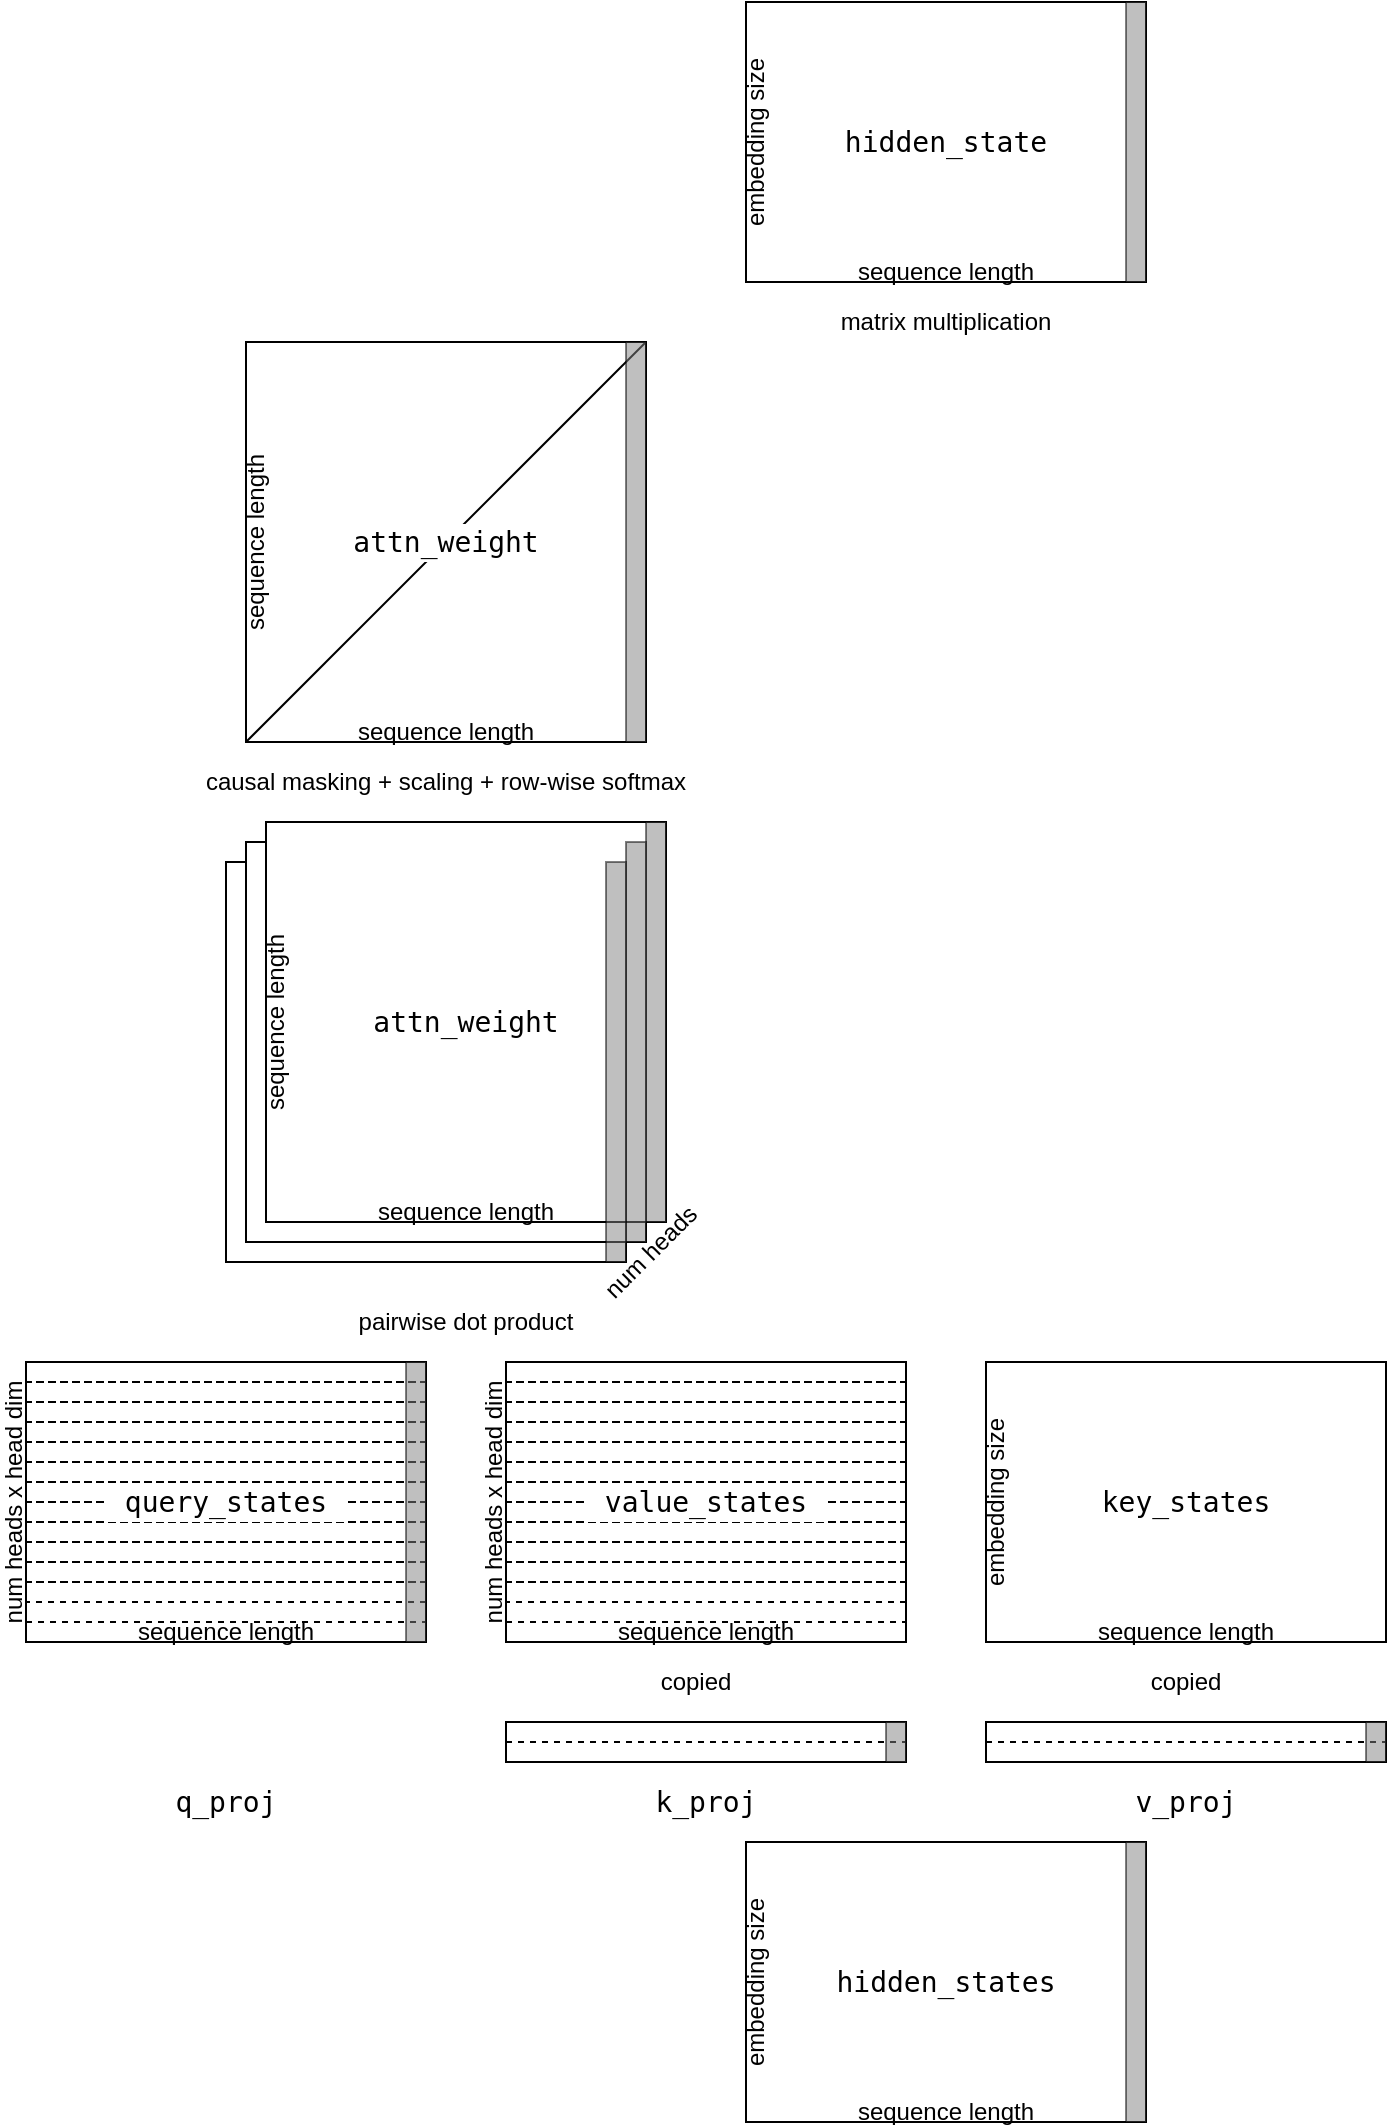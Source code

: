 <mxfile version="25.0.3">
  <diagram id="u1GmasTMBnHDjQ_4ipYR" name="diagram">
    <mxGraphModel dx="2074" dy="1155" grid="1" gridSize="10" guides="1" tooltips="1" connect="1" arrows="1" fold="1" page="1" pageScale="1" pageWidth="850" pageHeight="1100" math="0" shadow="0">
      <root>
        <mxCell id="0" />
        <mxCell id="1" parent="0" />
        <mxCell id="IWkwQokuJmNbkloqFcf0-1" value="fir" style="rounded=0;whiteSpace=wrap;html=1;fillColor=none;" vertex="1" parent="1">
          <mxGeometry x="410" y="950" width="200" height="140" as="geometry" />
        </mxCell>
        <mxCell id="IWkwQokuJmNbkloqFcf0-2" value="" style="rounded=0;whiteSpace=wrap;html=1;fillColor=none;" vertex="1" parent="1">
          <mxGeometry x="50" y="710" width="200" height="140" as="geometry" />
        </mxCell>
        <mxCell id="IWkwQokuJmNbkloqFcf0-3" value="" style="rounded=0;whiteSpace=wrap;html=1;fillColor=none;" vertex="1" parent="1">
          <mxGeometry x="530" y="710" width="200" height="140" as="geometry" />
        </mxCell>
        <mxCell id="IWkwQokuJmNbkloqFcf0-4" value="" style="rounded=0;whiteSpace=wrap;html=1;fillColor=none;" vertex="1" parent="1">
          <mxGeometry x="290" y="890" width="200" height="20" as="geometry" />
        </mxCell>
        <mxCell id="IWkwQokuJmNbkloqFcf0-5" value="" style="rounded=0;whiteSpace=wrap;html=1;fillColor=none;" vertex="1" parent="1">
          <mxGeometry x="530" y="890" width="200" height="20" as="geometry" />
        </mxCell>
        <mxCell id="IWkwQokuJmNbkloqFcf0-7" value="" style="rounded=0;whiteSpace=wrap;html=1;fillColor=none;" vertex="1" parent="1">
          <mxGeometry x="410" y="30" width="200" height="140" as="geometry" />
        </mxCell>
        <mxCell id="IWkwQokuJmNbkloqFcf0-8" value="pairwise dot product" style="text;html=1;align=center;verticalAlign=middle;whiteSpace=wrap;rounded=0;fillColor=none;" vertex="1" parent="1">
          <mxGeometry x="195" y="670" width="150" height="40" as="geometry" />
        </mxCell>
        <mxCell id="IWkwQokuJmNbkloqFcf0-9" value="&lt;pre style=&quot;box-sizing: border-box; overflow: auto; font-size: 14px; padding: 1px 0px; margin-top: 0px; margin-bottom: 0px; line-height: inherit; word-break: break-all; overflow-wrap: break-word; background-color: rgb(255, 255, 255); border: 0px; border-radius: 0px; text-wrap-mode: wrap; vertical-align: baseline; text-align: left;&quot;&gt;v_proj&lt;/pre&gt;" style="text;html=1;align=center;verticalAlign=middle;whiteSpace=wrap;rounded=0;fillColor=none;" vertex="1" parent="1">
          <mxGeometry x="530" y="910" width="200" height="40" as="geometry" />
        </mxCell>
        <mxCell id="IWkwQokuJmNbkloqFcf0-10" value="&lt;pre style=&quot;box-sizing: border-box; overflow: auto; font-size: 14px; padding: 1px 0px; margin-top: 0px; margin-bottom: 0px; line-height: inherit; word-break: break-all; overflow-wrap: break-word; background-color: rgb(255, 255, 255); border: 0px; border-radius: 0px; text-wrap-mode: wrap; vertical-align: baseline; text-align: left;&quot;&gt;k_proj&lt;/pre&gt;" style="text;html=1;align=center;verticalAlign=middle;whiteSpace=wrap;rounded=0;fillColor=none;" vertex="1" parent="1">
          <mxGeometry x="290" y="910" width="200" height="40" as="geometry" />
        </mxCell>
        <mxCell id="IWkwQokuJmNbkloqFcf0-11" value="&lt;pre style=&quot;box-sizing: border-box; overflow: auto; font-size: 14px; padding: 1px 0px; margin-top: 0px; margin-bottom: 0px; line-height: inherit; word-break: break-all; overflow-wrap: break-word; background-color: rgb(255, 255, 255); border: 0px; border-radius: 0px; text-wrap-mode: wrap; vertical-align: baseline; text-align: left;&quot;&gt;q_proj&lt;/pre&gt;" style="text;html=1;align=center;verticalAlign=middle;whiteSpace=wrap;rounded=0;fillColor=none;" vertex="1" parent="1">
          <mxGeometry x="50" y="910" width="200" height="40" as="geometry" />
        </mxCell>
        <mxCell id="IWkwQokuJmNbkloqFcf0-13" value="copied" style="text;html=1;align=center;verticalAlign=middle;whiteSpace=wrap;rounded=0;fillColor=none;" vertex="1" parent="1">
          <mxGeometry x="310" y="850" width="150" height="40" as="geometry" />
        </mxCell>
        <mxCell id="IWkwQokuJmNbkloqFcf0-14" value="copied" style="text;html=1;align=center;verticalAlign=middle;whiteSpace=wrap;rounded=0;fillColor=none;" vertex="1" parent="1">
          <mxGeometry x="555" y="850" width="150" height="40" as="geometry" />
        </mxCell>
        <mxCell id="IWkwQokuJmNbkloqFcf0-15" value="matrix multiplication" style="text;html=1;align=center;verticalAlign=middle;whiteSpace=wrap;rounded=0;fillColor=none;" vertex="1" parent="1">
          <mxGeometry x="435" y="170" width="150" height="40" as="geometry" />
        </mxCell>
        <mxCell id="IWkwQokuJmNbkloqFcf0-16" value="sequence length" style="text;html=1;align=center;verticalAlign=middle;whiteSpace=wrap;rounded=0;fillColor=none;" vertex="1" parent="1">
          <mxGeometry x="410" y="1080" width="200" height="10" as="geometry" />
        </mxCell>
        <mxCell id="IWkwQokuJmNbkloqFcf0-17" value="embedding size" style="rounded=0;whiteSpace=wrap;html=1;rotation=-90;strokeColor=none;fillColor=none;" vertex="1" parent="1">
          <mxGeometry x="345" y="1015" width="140" height="10" as="geometry" />
        </mxCell>
        <mxCell id="IWkwQokuJmNbkloqFcf0-18" value="embedding size" style="rounded=0;whiteSpace=wrap;html=1;rotation=-90;strokeColor=none;fillColor=none;" vertex="1" parent="1">
          <mxGeometry x="465" y="775" width="140" height="10" as="geometry" />
        </mxCell>
        <mxCell id="IWkwQokuJmNbkloqFcf0-23" value="" style="rounded=0;whiteSpace=wrap;html=1;dashed=1;fillColor=none;" vertex="1" parent="1">
          <mxGeometry x="50" y="710" width="200" height="10" as="geometry" />
        </mxCell>
        <mxCell id="IWkwQokuJmNbkloqFcf0-24" value="sequence length" style="text;html=1;align=center;verticalAlign=middle;whiteSpace=wrap;rounded=0;fillColor=none;" vertex="1" parent="1">
          <mxGeometry x="530" y="840" width="200" height="10" as="geometry" />
        </mxCell>
        <mxCell id="IWkwQokuJmNbkloqFcf0-25" value="sequence length" style="text;html=1;align=center;verticalAlign=middle;whiteSpace=wrap;rounded=0;fillColor=none;" vertex="1" parent="1">
          <mxGeometry x="50" y="840" width="200" height="10" as="geometry" />
        </mxCell>
        <mxCell id="IWkwQokuJmNbkloqFcf0-28" value="" style="rounded=0;whiteSpace=wrap;html=1;dashed=1;fillColor=none;" vertex="1" parent="1">
          <mxGeometry x="50" y="720" width="200" height="10" as="geometry" />
        </mxCell>
        <mxCell id="IWkwQokuJmNbkloqFcf0-29" value="" style="rounded=0;whiteSpace=wrap;html=1;dashed=1;fillColor=none;" vertex="1" parent="1">
          <mxGeometry x="50" y="730" width="200" height="10" as="geometry" />
        </mxCell>
        <mxCell id="IWkwQokuJmNbkloqFcf0-30" value="" style="rounded=0;whiteSpace=wrap;html=1;dashed=1;fillColor=none;" vertex="1" parent="1">
          <mxGeometry x="50" y="740" width="200" height="10" as="geometry" />
        </mxCell>
        <mxCell id="IWkwQokuJmNbkloqFcf0-31" value="" style="rounded=0;whiteSpace=wrap;html=1;dashed=1;fillColor=none;" vertex="1" parent="1">
          <mxGeometry x="50" y="750" width="200" height="10" as="geometry" />
        </mxCell>
        <mxCell id="IWkwQokuJmNbkloqFcf0-32" value="" style="rounded=0;whiteSpace=wrap;html=1;dashed=1;fillColor=none;" vertex="1" parent="1">
          <mxGeometry x="50" y="760" width="200" height="10" as="geometry" />
        </mxCell>
        <mxCell id="IWkwQokuJmNbkloqFcf0-33" value="" style="rounded=0;whiteSpace=wrap;html=1;dashed=1;fillColor=none;" vertex="1" parent="1">
          <mxGeometry x="50" y="770" width="200" height="10" as="geometry" />
        </mxCell>
        <mxCell id="IWkwQokuJmNbkloqFcf0-34" value="" style="rounded=0;whiteSpace=wrap;html=1;dashed=1;fillColor=none;" vertex="1" parent="1">
          <mxGeometry x="50" y="780" width="200" height="10" as="geometry" />
        </mxCell>
        <mxCell id="IWkwQokuJmNbkloqFcf0-35" value="" style="rounded=0;whiteSpace=wrap;html=1;dashed=1;fillColor=none;" vertex="1" parent="1">
          <mxGeometry x="50" y="790" width="200" height="10" as="geometry" />
        </mxCell>
        <mxCell id="IWkwQokuJmNbkloqFcf0-36" value="" style="rounded=0;whiteSpace=wrap;html=1;dashed=1;fillColor=none;" vertex="1" parent="1">
          <mxGeometry x="50" y="800" width="200" height="10" as="geometry" />
        </mxCell>
        <mxCell id="IWkwQokuJmNbkloqFcf0-37" value="" style="rounded=0;whiteSpace=wrap;html=1;dashed=1;fillColor=none;" vertex="1" parent="1">
          <mxGeometry x="50" y="810" width="200" height="10" as="geometry" />
        </mxCell>
        <mxCell id="IWkwQokuJmNbkloqFcf0-38" value="" style="rounded=0;whiteSpace=wrap;html=1;dashed=1;fillColor=none;" vertex="1" parent="1">
          <mxGeometry x="50" y="820" width="200" height="10" as="geometry" />
        </mxCell>
        <mxCell id="IWkwQokuJmNbkloqFcf0-39" value="" style="rounded=0;whiteSpace=wrap;html=1;dashed=1;fillColor=none;" vertex="1" parent="1">
          <mxGeometry x="50" y="840" width="200" height="10" as="geometry" />
        </mxCell>
        <mxCell id="IWkwQokuJmNbkloqFcf0-40" value="" style="rounded=0;whiteSpace=wrap;html=1;fillColor=none;" vertex="1" parent="1">
          <mxGeometry x="290" y="710" width="200" height="140" as="geometry" />
        </mxCell>
        <mxCell id="IWkwQokuJmNbkloqFcf0-41" value="" style="rounded=0;whiteSpace=wrap;html=1;dashed=1;fillColor=none;" vertex="1" parent="1">
          <mxGeometry x="290" y="710" width="200" height="10" as="geometry" />
        </mxCell>
        <mxCell id="IWkwQokuJmNbkloqFcf0-42" value="sequence length" style="text;html=1;align=center;verticalAlign=middle;whiteSpace=wrap;rounded=0;fillColor=none;" vertex="1" parent="1">
          <mxGeometry x="290" y="840" width="200" height="10" as="geometry" />
        </mxCell>
        <mxCell id="IWkwQokuJmNbkloqFcf0-43" value="" style="rounded=0;whiteSpace=wrap;html=1;dashed=1;fillColor=none;" vertex="1" parent="1">
          <mxGeometry x="290" y="720" width="200" height="10" as="geometry" />
        </mxCell>
        <mxCell id="IWkwQokuJmNbkloqFcf0-44" value="" style="rounded=0;whiteSpace=wrap;html=1;dashed=1;fillColor=none;" vertex="1" parent="1">
          <mxGeometry x="290" y="730" width="200" height="10" as="geometry" />
        </mxCell>
        <mxCell id="IWkwQokuJmNbkloqFcf0-45" value="" style="rounded=0;whiteSpace=wrap;html=1;dashed=1;fillColor=none;" vertex="1" parent="1">
          <mxGeometry x="290" y="740" width="200" height="10" as="geometry" />
        </mxCell>
        <mxCell id="IWkwQokuJmNbkloqFcf0-46" value="" style="rounded=0;whiteSpace=wrap;html=1;dashed=1;fillColor=none;" vertex="1" parent="1">
          <mxGeometry x="290" y="750" width="200" height="10" as="geometry" />
        </mxCell>
        <mxCell id="IWkwQokuJmNbkloqFcf0-47" value="" style="rounded=0;whiteSpace=wrap;html=1;dashed=1;fillColor=none;" vertex="1" parent="1">
          <mxGeometry x="290" y="760" width="200" height="10" as="geometry" />
        </mxCell>
        <mxCell id="IWkwQokuJmNbkloqFcf0-48" value="" style="rounded=0;whiteSpace=wrap;html=1;dashed=1;fillColor=none;" vertex="1" parent="1">
          <mxGeometry x="290" y="770" width="200" height="10" as="geometry" />
        </mxCell>
        <mxCell id="IWkwQokuJmNbkloqFcf0-49" value="" style="rounded=0;whiteSpace=wrap;html=1;dashed=1;fillColor=none;" vertex="1" parent="1">
          <mxGeometry x="290" y="780" width="200" height="10" as="geometry" />
        </mxCell>
        <mxCell id="IWkwQokuJmNbkloqFcf0-50" value="" style="rounded=0;whiteSpace=wrap;html=1;dashed=1;fillColor=none;" vertex="1" parent="1">
          <mxGeometry x="290" y="790" width="200" height="10" as="geometry" />
        </mxCell>
        <mxCell id="IWkwQokuJmNbkloqFcf0-51" value="" style="rounded=0;whiteSpace=wrap;html=1;dashed=1;fillColor=none;" vertex="1" parent="1">
          <mxGeometry x="290" y="800" width="200" height="10" as="geometry" />
        </mxCell>
        <mxCell id="IWkwQokuJmNbkloqFcf0-52" value="" style="rounded=0;whiteSpace=wrap;html=1;dashed=1;fillColor=none;" vertex="1" parent="1">
          <mxGeometry x="290" y="810" width="200" height="10" as="geometry" />
        </mxCell>
        <mxCell id="IWkwQokuJmNbkloqFcf0-53" value="" style="rounded=0;whiteSpace=wrap;html=1;dashed=1;fillColor=none;" vertex="1" parent="1">
          <mxGeometry x="290" y="820" width="200" height="10" as="geometry" />
        </mxCell>
        <mxCell id="IWkwQokuJmNbkloqFcf0-54" value="" style="rounded=0;whiteSpace=wrap;html=1;dashed=1;fillColor=none;" vertex="1" parent="1">
          <mxGeometry x="290" y="840" width="200" height="10" as="geometry" />
        </mxCell>
        <mxCell id="IWkwQokuJmNbkloqFcf0-55" value="" style="rounded=0;whiteSpace=wrap;html=1;dashed=1;fillColor=none;" vertex="1" parent="1">
          <mxGeometry x="290" y="900" width="200" height="10" as="geometry" />
        </mxCell>
        <mxCell id="IWkwQokuJmNbkloqFcf0-56" value="" style="rounded=0;whiteSpace=wrap;html=1;dashed=1;fillColor=none;" vertex="1" parent="1">
          <mxGeometry x="530" y="900" width="200" height="10" as="geometry" />
        </mxCell>
        <mxCell id="IWkwQokuJmNbkloqFcf0-58" value="num heads x head dim" style="rounded=0;whiteSpace=wrap;html=1;rotation=-90;strokeColor=none;fillColor=none;" vertex="1" parent="1">
          <mxGeometry x="214" y="775" width="140" height="10" as="geometry" />
        </mxCell>
        <mxCell id="IWkwQokuJmNbkloqFcf0-59" value="num heads x head dim" style="rounded=0;whiteSpace=wrap;html=1;rotation=-90;strokeColor=none;fillColor=none;" vertex="1" parent="1">
          <mxGeometry x="-26" y="775" width="140" height="10" as="geometry" />
        </mxCell>
        <mxCell id="IWkwQokuJmNbkloqFcf0-62" value="sequence length" style="text;html=1;align=center;verticalAlign=middle;whiteSpace=wrap;rounded=0;fillColor=none;" vertex="1" parent="1">
          <mxGeometry x="410" y="160" width="200" height="10" as="geometry" />
        </mxCell>
        <mxCell id="IWkwQokuJmNbkloqFcf0-63" value="embedding size" style="rounded=0;whiteSpace=wrap;html=1;rotation=-90;strokeColor=none;fillColor=none;" vertex="1" parent="1">
          <mxGeometry x="345" y="95" width="140" height="10" as="geometry" />
        </mxCell>
        <mxCell id="IWkwQokuJmNbkloqFcf0-64" value="&lt;pre style=&quot;box-sizing: border-box; overflow: auto; font-size: 14px; padding: 1px 0px; margin-top: 0px; margin-bottom: 0px; line-height: inherit; word-break: break-all; overflow-wrap: break-word; background-color: rgb(255, 255, 255); border: 0px; border-radius: 0px; text-wrap-mode: wrap; vertical-align: baseline; text-align: left;&quot;&gt; hidden_states &lt;/pre&gt;" style="text;html=1;align=center;verticalAlign=middle;whiteSpace=wrap;rounded=0;fillColor=none;" vertex="1" parent="1">
          <mxGeometry x="410" y="1000" width="200" height="40" as="geometry" />
        </mxCell>
        <mxCell id="IWkwQokuJmNbkloqFcf0-65" value="&lt;pre style=&quot;box-sizing: border-box; overflow: auto; font-size: 14px; padding: 1px 0px; margin-top: 0px; margin-bottom: 0px; line-height: inherit; word-break: break-all; overflow-wrap: break-word; background-color: rgb(255, 255, 255); border: 0px; border-radius: 0px; text-wrap-mode: wrap; vertical-align: baseline; text-align: left;&quot;&gt; key_states &lt;/pre&gt;" style="text;html=1;align=center;verticalAlign=middle;whiteSpace=wrap;rounded=0;fillColor=none;" vertex="1" parent="1">
          <mxGeometry x="530" y="760" width="200" height="40" as="geometry" />
        </mxCell>
        <mxCell id="IWkwQokuJmNbkloqFcf0-66" value="&lt;pre style=&quot;box-sizing: border-box; overflow: auto; font-size: 14px; padding: 1px 0px; margin-top: 0px; margin-bottom: 0px; line-height: inherit; word-break: break-all; overflow-wrap: break-word; background-color: rgb(255, 255, 255); border: 0px; border-radius: 0px; text-wrap-mode: wrap; vertical-align: baseline; text-align: left;&quot;&gt; value_states &lt;/pre&gt;" style="text;html=1;align=center;verticalAlign=middle;whiteSpace=wrap;rounded=0;fillColor=none;" vertex="1" parent="1">
          <mxGeometry x="290" y="760" width="200" height="40" as="geometry" />
        </mxCell>
        <mxCell id="IWkwQokuJmNbkloqFcf0-67" value="&lt;pre style=&quot;box-sizing: border-box; overflow: auto; font-size: 14px; padding: 1px 0px; margin-top: 0px; margin-bottom: 0px; line-height: inherit; word-break: break-all; overflow-wrap: break-word; background-color: rgb(255, 255, 255); border: 0px; border-radius: 0px; text-wrap-mode: wrap; vertical-align: baseline; text-align: left;&quot;&gt; query_states &lt;/pre&gt;" style="text;html=1;align=center;verticalAlign=middle;whiteSpace=wrap;rounded=0;fillColor=none;" vertex="1" parent="1">
          <mxGeometry x="50" y="760" width="200" height="40" as="geometry" />
        </mxCell>
        <mxCell id="IWkwQokuJmNbkloqFcf0-70" value="&lt;pre style=&quot;box-sizing: border-box; overflow: auto; font-size: 14px; padding: 1px 0px; margin-top: 0px; margin-bottom: 0px; line-height: inherit; word-break: break-all; overflow-wrap: break-word; background-color: rgb(255, 255, 255); border: 0px; border-radius: 0px; text-wrap-mode: wrap; vertical-align: baseline; text-align: left;&quot;&gt;hidden_state&lt;/pre&gt;" style="text;html=1;align=center;verticalAlign=middle;whiteSpace=wrap;rounded=0;fillColor=none;" vertex="1" parent="1">
          <mxGeometry x="410" y="80" width="200" height="40" as="geometry" />
        </mxCell>
        <mxCell id="4iEgltxRCOFIXxIb2MCd-5" value="" style="rounded=0;whiteSpace=wrap;html=1;fillColor=#808080;opacity=50;" vertex="1" parent="1">
          <mxGeometry x="600" y="950" width="10" height="140" as="geometry" />
        </mxCell>
        <mxCell id="4iEgltxRCOFIXxIb2MCd-7" value="" style="rounded=0;whiteSpace=wrap;html=1;fillColor=#808080;opacity=50;" vertex="1" parent="1">
          <mxGeometry x="480" y="890" width="10" height="20" as="geometry" />
        </mxCell>
        <mxCell id="4iEgltxRCOFIXxIb2MCd-8" value="" style="rounded=0;whiteSpace=wrap;html=1;fillColor=#808080;opacity=50;" vertex="1" parent="1">
          <mxGeometry x="720" y="890" width="10" height="20" as="geometry" />
        </mxCell>
        <mxCell id="4iEgltxRCOFIXxIb2MCd-9" value="" style="rounded=0;whiteSpace=wrap;html=1;fillColor=#808080;opacity=50;" vertex="1" parent="1">
          <mxGeometry x="240" y="710" width="10" height="140" as="geometry" />
        </mxCell>
        <mxCell id="4iEgltxRCOFIXxIb2MCd-10" value="" style="rounded=0;whiteSpace=wrap;html=1;fillColor=#808080;opacity=50;" vertex="1" parent="1">
          <mxGeometry x="600" y="30" width="10" height="140" as="geometry" />
        </mxCell>
        <mxCell id="0KepOhf4oPb4DU94vfkn-1" value="" style="rounded=0;whiteSpace=wrap;html=1;fillColor=default;" vertex="1" parent="1">
          <mxGeometry x="150" y="460" width="200" height="200" as="geometry" />
        </mxCell>
        <mxCell id="0KepOhf4oPb4DU94vfkn-2" value="causal masking +&amp;nbsp;scaling + row-wise softmax" style="text;html=1;align=center;verticalAlign=middle;whiteSpace=wrap;rounded=0;fillColor=none;" vertex="1" parent="1">
          <mxGeometry x="120" y="400" width="280" height="40" as="geometry" />
        </mxCell>
        <mxCell id="0KepOhf4oPb4DU94vfkn-3" value="" style="rounded=0;whiteSpace=wrap;html=1;fillColor=default;" vertex="1" parent="1">
          <mxGeometry x="160" y="450" width="200" height="200" as="geometry" />
        </mxCell>
        <mxCell id="0KepOhf4oPb4DU94vfkn-4" value="" style="rounded=0;whiteSpace=wrap;html=1;fillColor=default;" vertex="1" parent="1">
          <mxGeometry x="170" y="440" width="200" height="200" as="geometry" />
        </mxCell>
        <mxCell id="0KepOhf4oPb4DU94vfkn-5" value="" style="rounded=0;whiteSpace=wrap;html=1;fillColor=none;" vertex="1" parent="1">
          <mxGeometry x="160" y="200" width="200" height="200" as="geometry" />
        </mxCell>
        <mxCell id="0KepOhf4oPb4DU94vfkn-6" value="" style="endArrow=none;html=1;rounded=0;entryX=0;entryY=1;entryDx=0;entryDy=0;exitX=1;exitY=0;exitDx=0;exitDy=0;" edge="1" parent="1" source="0KepOhf4oPb4DU94vfkn-5" target="0KepOhf4oPb4DU94vfkn-11">
          <mxGeometry width="50" height="50" relative="1" as="geometry">
            <mxPoint x="400" y="280" as="sourcePoint" />
            <mxPoint x="450" y="230" as="targetPoint" />
          </mxGeometry>
        </mxCell>
        <mxCell id="0KepOhf4oPb4DU94vfkn-7" value="sequence length" style="text;html=1;align=center;verticalAlign=middle;whiteSpace=wrap;rounded=0;fillColor=none;" vertex="1" parent="1">
          <mxGeometry x="170" y="630" width="200" height="10" as="geometry" />
        </mxCell>
        <mxCell id="0KepOhf4oPb4DU94vfkn-8" value="sequence length" style="rounded=0;whiteSpace=wrap;html=1;rotation=-90;strokeColor=none;fillColor=none;" vertex="1" parent="1">
          <mxGeometry x="75" y="535" width="200" height="10" as="geometry" />
        </mxCell>
        <mxCell id="0KepOhf4oPb4DU94vfkn-9" value="num heads" style="text;html=1;align=center;verticalAlign=middle;whiteSpace=wrap;rounded=0;fillColor=none;rotation=-45;" vertex="1" parent="1">
          <mxGeometry x="325" y="650" width="75" height="10" as="geometry" />
        </mxCell>
        <mxCell id="0KepOhf4oPb4DU94vfkn-10" value="sequence length" style="rounded=0;whiteSpace=wrap;html=1;rotation=-90;strokeColor=none;fillColor=none;" vertex="1" parent="1">
          <mxGeometry x="65" y="295" width="200" height="10" as="geometry" />
        </mxCell>
        <mxCell id="0KepOhf4oPb4DU94vfkn-11" value="sequence length" style="text;html=1;align=center;verticalAlign=middle;whiteSpace=wrap;rounded=0;fillColor=none;" vertex="1" parent="1">
          <mxGeometry x="160" y="390" width="200" height="10" as="geometry" />
        </mxCell>
        <mxCell id="0KepOhf4oPb4DU94vfkn-12" value="&lt;pre style=&quot;box-sizing: border-box; overflow: auto; font-size: 14px; padding: 1px 0px; margin-top: 0px; margin-bottom: 0px; line-height: inherit; word-break: break-all; overflow-wrap: break-word; background-color: rgb(255, 255, 255); border: 0px; border-radius: 0px; text-wrap-mode: wrap; vertical-align: baseline; text-align: left;&quot;&gt;attn_weight&lt;/pre&gt;" style="text;html=1;align=center;verticalAlign=middle;whiteSpace=wrap;rounded=0;fillColor=none;" vertex="1" parent="1">
          <mxGeometry x="170" y="520" width="200" height="40" as="geometry" />
        </mxCell>
        <mxCell id="0KepOhf4oPb4DU94vfkn-13" value="&lt;pre style=&quot;box-sizing: border-box; overflow: auto; font-size: 14px; padding: 1px 0px; margin-top: 0px; margin-bottom: 0px; line-height: inherit; word-break: break-all; overflow-wrap: break-word; background-color: rgb(255, 255, 255); border: 0px; border-radius: 0px; text-wrap-mode: wrap; vertical-align: baseline; text-align: left;&quot;&gt;attn_weight&lt;/pre&gt;" style="text;html=1;align=center;verticalAlign=middle;whiteSpace=wrap;rounded=0;fillColor=none;" vertex="1" parent="1">
          <mxGeometry x="160" y="280" width="200" height="40" as="geometry" />
        </mxCell>
        <mxCell id="0KepOhf4oPb4DU94vfkn-14" value="" style="rounded=0;whiteSpace=wrap;html=1;fillColor=#808080;opacity=50;" vertex="1" parent="1">
          <mxGeometry x="360" y="440" width="10" height="200" as="geometry" />
        </mxCell>
        <mxCell id="0KepOhf4oPb4DU94vfkn-15" value="" style="rounded=0;whiteSpace=wrap;html=1;fillColor=#808080;opacity=50;" vertex="1" parent="1">
          <mxGeometry x="350" y="450" width="10" height="200" as="geometry" />
        </mxCell>
        <mxCell id="0KepOhf4oPb4DU94vfkn-16" value="" style="rounded=0;whiteSpace=wrap;html=1;fillColor=#808080;opacity=50;" vertex="1" parent="1">
          <mxGeometry x="340" y="460" width="10" height="200" as="geometry" />
        </mxCell>
        <mxCell id="0KepOhf4oPb4DU94vfkn-17" value="" style="rounded=0;whiteSpace=wrap;html=1;fillColor=#808080;opacity=50;" vertex="1" parent="1">
          <mxGeometry x="350" y="200" width="10" height="200" as="geometry" />
        </mxCell>
      </root>
    </mxGraphModel>
  </diagram>
</mxfile>
